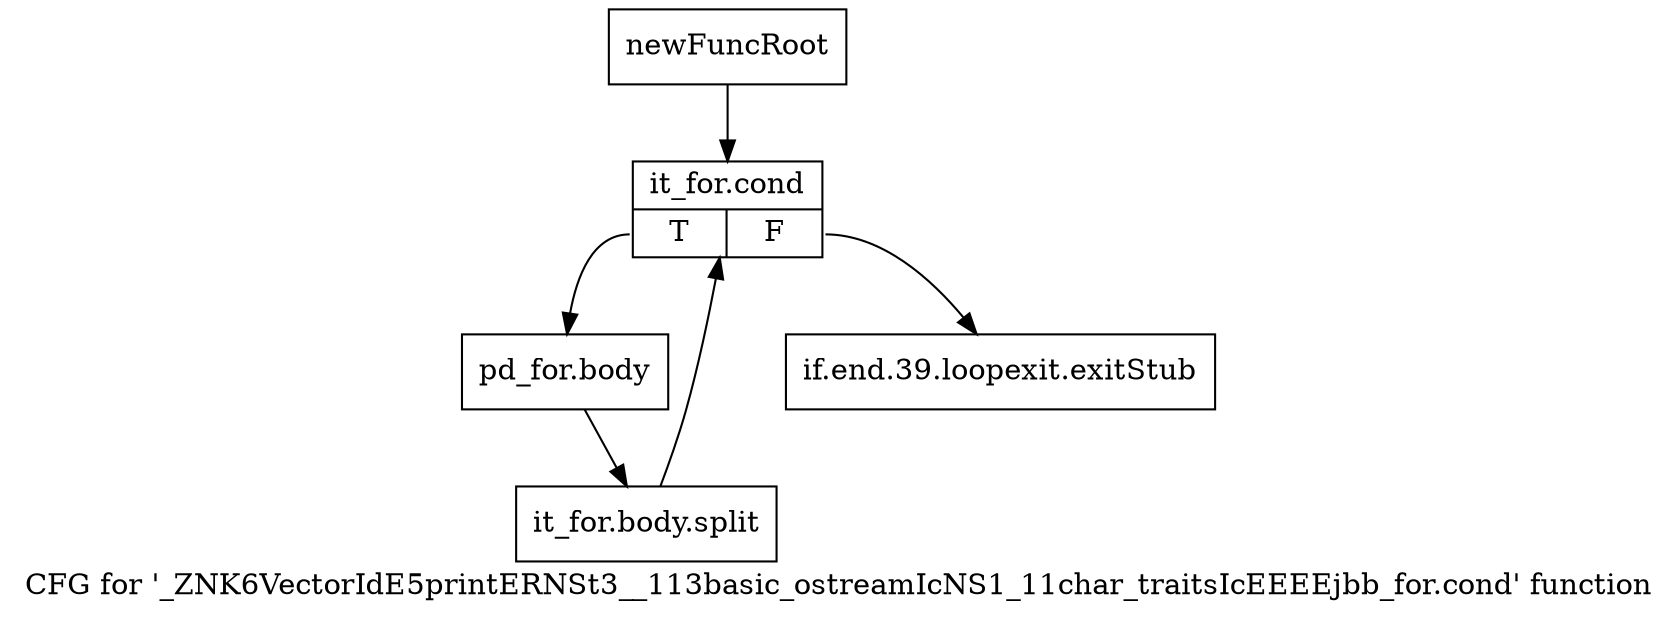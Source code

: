 digraph "CFG for '_ZNK6VectorIdE5printERNSt3__113basic_ostreamIcNS1_11char_traitsIcEEEEjbb_for.cond' function" {
	label="CFG for '_ZNK6VectorIdE5printERNSt3__113basic_ostreamIcNS1_11char_traitsIcEEEEjbb_for.cond' function";

	Node0x990e750 [shape=record,label="{newFuncRoot}"];
	Node0x990e750 -> Node0x990e7f0;
	Node0x990e7a0 [shape=record,label="{if.end.39.loopexit.exitStub}"];
	Node0x990e7f0 [shape=record,label="{it_for.cond|{<s0>T|<s1>F}}"];
	Node0x990e7f0:s0 -> Node0x990e840;
	Node0x990e7f0:s1 -> Node0x990e7a0;
	Node0x990e840 [shape=record,label="{pd_for.body}"];
	Node0x990e840 -> Node0xbccb060;
	Node0xbccb060 [shape=record,label="{it_for.body.split}"];
	Node0xbccb060 -> Node0x990e7f0;
}
